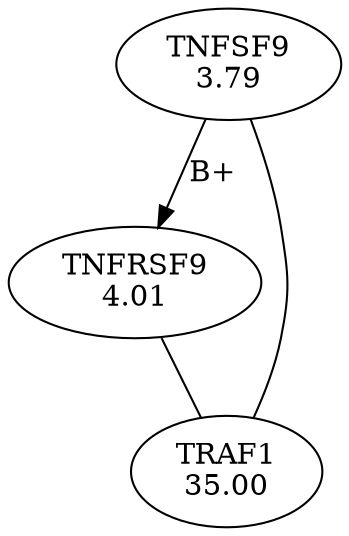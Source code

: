 digraph G {
overlap = scale ;
5740 [label = "TNFSF9\n3.79" ] ; 
10153 [label = "TRAF1\n35.00" ] ; 
11731 [label = "TNFRSF9\n4.01" ] ; 
10153 -> 5740 [arrowhead = "none" ]
5740 -> 11731 [label = "B+" ]
11731 -> 10153 [arrowhead = "none" ]
}
